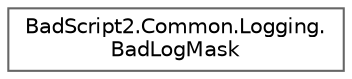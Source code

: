 digraph "Graphical Class Hierarchy"
{
 // LATEX_PDF_SIZE
  bgcolor="transparent";
  edge [fontname=Helvetica,fontsize=10,labelfontname=Helvetica,labelfontsize=10];
  node [fontname=Helvetica,fontsize=10,shape=box,height=0.2,width=0.4];
  rankdir="LR";
  Node0 [id="Node000000",label="BadScript2.Common.Logging.\lBadLogMask",height=0.2,width=0.4,color="grey40", fillcolor="white", style="filled",URL="$class_bad_script2_1_1_common_1_1_logging_1_1_bad_log_mask.html",tooltip="Implements a Mask for Log Messages."];
}
